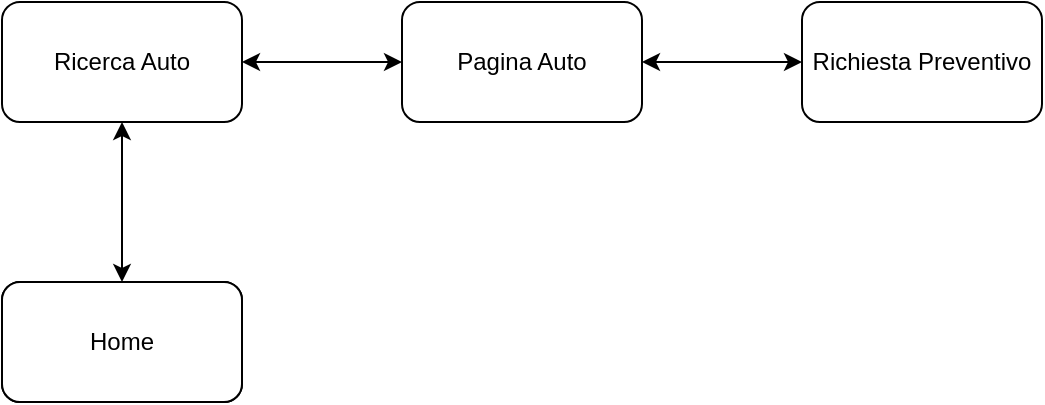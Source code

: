 <mxfile version="13.9.9" type="device"><diagram id="hk8rVy9IoiHjXJsGe3LR" name="Pagina-1"><mxGraphModel dx="1086" dy="806" grid="1" gridSize="10" guides="1" tooltips="1" connect="1" arrows="1" fold="1" page="1" pageScale="1" pageWidth="827" pageHeight="1169" math="0" shadow="0"><root><mxCell id="0"/><mxCell id="1" parent="0"/><mxCell id="2m8tz07y2vXJALyKhhkk-1" value="" style="rounded=1;whiteSpace=wrap;html=1;" parent="1" vertex="1"><mxGeometry x="350" y="380" width="120" height="60" as="geometry"/></mxCell><mxCell id="2m8tz07y2vXJALyKhhkk-2" value="Home" style="rounded=1;whiteSpace=wrap;html=1;" parent="1" vertex="1"><mxGeometry x="350" y="380" width="120" height="60" as="geometry"/></mxCell><mxCell id="7yQ5-5JS-EBtQ-1SwjGa-1" value="Ricerca Auto" style="whiteSpace=wrap;html=1;rounded=1;" parent="1" vertex="1"><mxGeometry x="350" y="240" width="120" height="60" as="geometry"/></mxCell><mxCell id="7yQ5-5JS-EBtQ-1SwjGa-3" value="Pagina Auto" style="whiteSpace=wrap;html=1;rounded=1;" parent="1" vertex="1"><mxGeometry x="550" y="240" width="120" height="60" as="geometry"/></mxCell><mxCell id="7yQ5-5JS-EBtQ-1SwjGa-5" value="Richiesta Preventivo" style="whiteSpace=wrap;html=1;rounded=1;" parent="1" vertex="1"><mxGeometry x="750" y="240" width="120" height="60" as="geometry"/></mxCell><mxCell id="7yQ5-5JS-EBtQ-1SwjGa-7" value="" style="endArrow=classic;startArrow=classic;html=1;entryX=0.5;entryY=1;entryDx=0;entryDy=0;exitX=0.5;exitY=0;exitDx=0;exitDy=0;" parent="1" source="2m8tz07y2vXJALyKhhkk-2" target="7yQ5-5JS-EBtQ-1SwjGa-1" edge="1"><mxGeometry width="50" height="50" relative="1" as="geometry"><mxPoint x="240" y="510" as="sourcePoint"/><mxPoint x="290" y="460" as="targetPoint"/></mxGeometry></mxCell><mxCell id="7yQ5-5JS-EBtQ-1SwjGa-9" value="" style="endArrow=classic;startArrow=classic;html=1;entryX=0;entryY=0.5;entryDx=0;entryDy=0;exitX=1;exitY=0.5;exitDx=0;exitDy=0;" parent="1" source="7yQ5-5JS-EBtQ-1SwjGa-1" target="7yQ5-5JS-EBtQ-1SwjGa-3" edge="1"><mxGeometry width="50" height="50" relative="1" as="geometry"><mxPoint x="230" y="540" as="sourcePoint"/><mxPoint x="280" y="490" as="targetPoint"/></mxGeometry></mxCell><mxCell id="7yQ5-5JS-EBtQ-1SwjGa-10" value="" style="endArrow=classic;startArrow=classic;html=1;entryX=0;entryY=0.5;entryDx=0;entryDy=0;exitX=1;exitY=0.5;exitDx=0;exitDy=0;" parent="1" source="7yQ5-5JS-EBtQ-1SwjGa-3" target="7yQ5-5JS-EBtQ-1SwjGa-5" edge="1"><mxGeometry width="50" height="50" relative="1" as="geometry"><mxPoint x="480" y="280" as="sourcePoint"/><mxPoint x="560" y="280" as="targetPoint"/></mxGeometry></mxCell></root></mxGraphModel></diagram></mxfile>